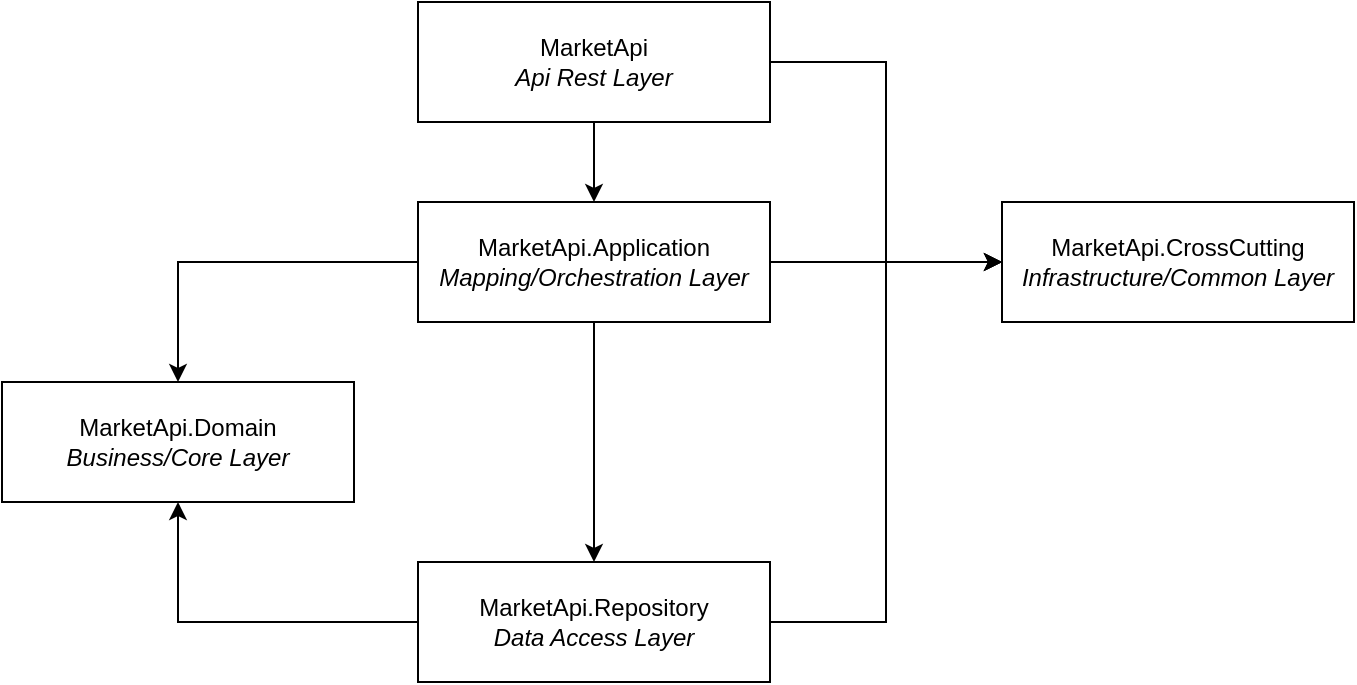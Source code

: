 <mxfile version="21.7.2" type="github">
  <diagram name="Página-1" id="K7cwfZFdTvxOhiEzS9kE">
    <mxGraphModel dx="1434" dy="792" grid="1" gridSize="10" guides="1" tooltips="1" connect="1" arrows="1" fold="1" page="1" pageScale="1" pageWidth="827" pageHeight="1169" math="0" shadow="0">
      <root>
        <mxCell id="0" />
        <mxCell id="1" parent="0" />
        <mxCell id="U7zCCiyyuEkRDr9fOdDr-8" value="" style="edgeStyle=orthogonalEdgeStyle;rounded=0;orthogonalLoop=1;jettySize=auto;html=1;" edge="1" parent="1" source="U7zCCiyyuEkRDr9fOdDr-1" target="U7zCCiyyuEkRDr9fOdDr-2">
          <mxGeometry relative="1" as="geometry" />
        </mxCell>
        <mxCell id="U7zCCiyyuEkRDr9fOdDr-17" style="edgeStyle=orthogonalEdgeStyle;rounded=0;orthogonalLoop=1;jettySize=auto;html=1;exitX=1;exitY=0.5;exitDx=0;exitDy=0;entryX=0;entryY=0.5;entryDx=0;entryDy=0;" edge="1" parent="1" source="U7zCCiyyuEkRDr9fOdDr-1" target="U7zCCiyyuEkRDr9fOdDr-3">
          <mxGeometry relative="1" as="geometry" />
        </mxCell>
        <mxCell id="U7zCCiyyuEkRDr9fOdDr-1" value="MarketApi&lt;br&gt;&lt;i&gt;Api Rest Layer&lt;/i&gt;" style="rounded=0;whiteSpace=wrap;html=1;" vertex="1" parent="1">
          <mxGeometry x="238" y="50" width="176" height="60" as="geometry" />
        </mxCell>
        <mxCell id="U7zCCiyyuEkRDr9fOdDr-13" style="edgeStyle=orthogonalEdgeStyle;rounded=0;orthogonalLoop=1;jettySize=auto;html=1;exitX=0;exitY=0.5;exitDx=0;exitDy=0;entryX=0.5;entryY=0;entryDx=0;entryDy=0;" edge="1" parent="1" source="U7zCCiyyuEkRDr9fOdDr-2" target="U7zCCiyyuEkRDr9fOdDr-4">
          <mxGeometry relative="1" as="geometry" />
        </mxCell>
        <mxCell id="U7zCCiyyuEkRDr9fOdDr-14" style="edgeStyle=orthogonalEdgeStyle;rounded=0;orthogonalLoop=1;jettySize=auto;html=1;exitX=0.5;exitY=1;exitDx=0;exitDy=0;entryX=0.5;entryY=0;entryDx=0;entryDy=0;" edge="1" parent="1" source="U7zCCiyyuEkRDr9fOdDr-2" target="U7zCCiyyuEkRDr9fOdDr-5">
          <mxGeometry relative="1" as="geometry" />
        </mxCell>
        <mxCell id="U7zCCiyyuEkRDr9fOdDr-16" style="edgeStyle=orthogonalEdgeStyle;rounded=0;orthogonalLoop=1;jettySize=auto;html=1;exitX=1;exitY=0.5;exitDx=0;exitDy=0;entryX=0;entryY=0.5;entryDx=0;entryDy=0;" edge="1" parent="1" source="U7zCCiyyuEkRDr9fOdDr-2" target="U7zCCiyyuEkRDr9fOdDr-3">
          <mxGeometry relative="1" as="geometry" />
        </mxCell>
        <mxCell id="U7zCCiyyuEkRDr9fOdDr-2" value="MarketApi.Application&lt;br&gt;&lt;i&gt;Mapping/Orchestration Layer&lt;/i&gt;" style="rounded=0;whiteSpace=wrap;html=1;" vertex="1" parent="1">
          <mxGeometry x="238" y="150" width="176" height="60" as="geometry" />
        </mxCell>
        <mxCell id="U7zCCiyyuEkRDr9fOdDr-3" value="MarketApi.CrossCutting&lt;br&gt;&lt;i&gt;Infrastructure/Common Layer&lt;/i&gt;" style="rounded=0;whiteSpace=wrap;html=1;" vertex="1" parent="1">
          <mxGeometry x="530" y="150" width="176" height="60" as="geometry" />
        </mxCell>
        <mxCell id="U7zCCiyyuEkRDr9fOdDr-4" value="MarketApi.Domain&lt;br&gt;&lt;i&gt;Business/Core Layer&lt;/i&gt;" style="rounded=0;whiteSpace=wrap;html=1;" vertex="1" parent="1">
          <mxGeometry x="30" y="240" width="176" height="60" as="geometry" />
        </mxCell>
        <mxCell id="U7zCCiyyuEkRDr9fOdDr-15" style="edgeStyle=orthogonalEdgeStyle;rounded=0;orthogonalLoop=1;jettySize=auto;html=1;exitX=0;exitY=0.5;exitDx=0;exitDy=0;entryX=0.5;entryY=1;entryDx=0;entryDy=0;" edge="1" parent="1" source="U7zCCiyyuEkRDr9fOdDr-5" target="U7zCCiyyuEkRDr9fOdDr-4">
          <mxGeometry relative="1" as="geometry">
            <mxPoint x="130" y="360" as="targetPoint" />
          </mxGeometry>
        </mxCell>
        <mxCell id="U7zCCiyyuEkRDr9fOdDr-18" style="edgeStyle=orthogonalEdgeStyle;rounded=0;orthogonalLoop=1;jettySize=auto;html=1;exitX=1;exitY=0.5;exitDx=0;exitDy=0;entryX=0;entryY=0.5;entryDx=0;entryDy=0;" edge="1" parent="1" source="U7zCCiyyuEkRDr9fOdDr-5" target="U7zCCiyyuEkRDr9fOdDr-3">
          <mxGeometry relative="1" as="geometry" />
        </mxCell>
        <mxCell id="U7zCCiyyuEkRDr9fOdDr-5" value="MarketApi.Repository&lt;br&gt;&lt;i&gt;Data Access Layer&lt;/i&gt;" style="rounded=0;whiteSpace=wrap;html=1;" vertex="1" parent="1">
          <mxGeometry x="238" y="330" width="176" height="60" as="geometry" />
        </mxCell>
      </root>
    </mxGraphModel>
  </diagram>
</mxfile>
